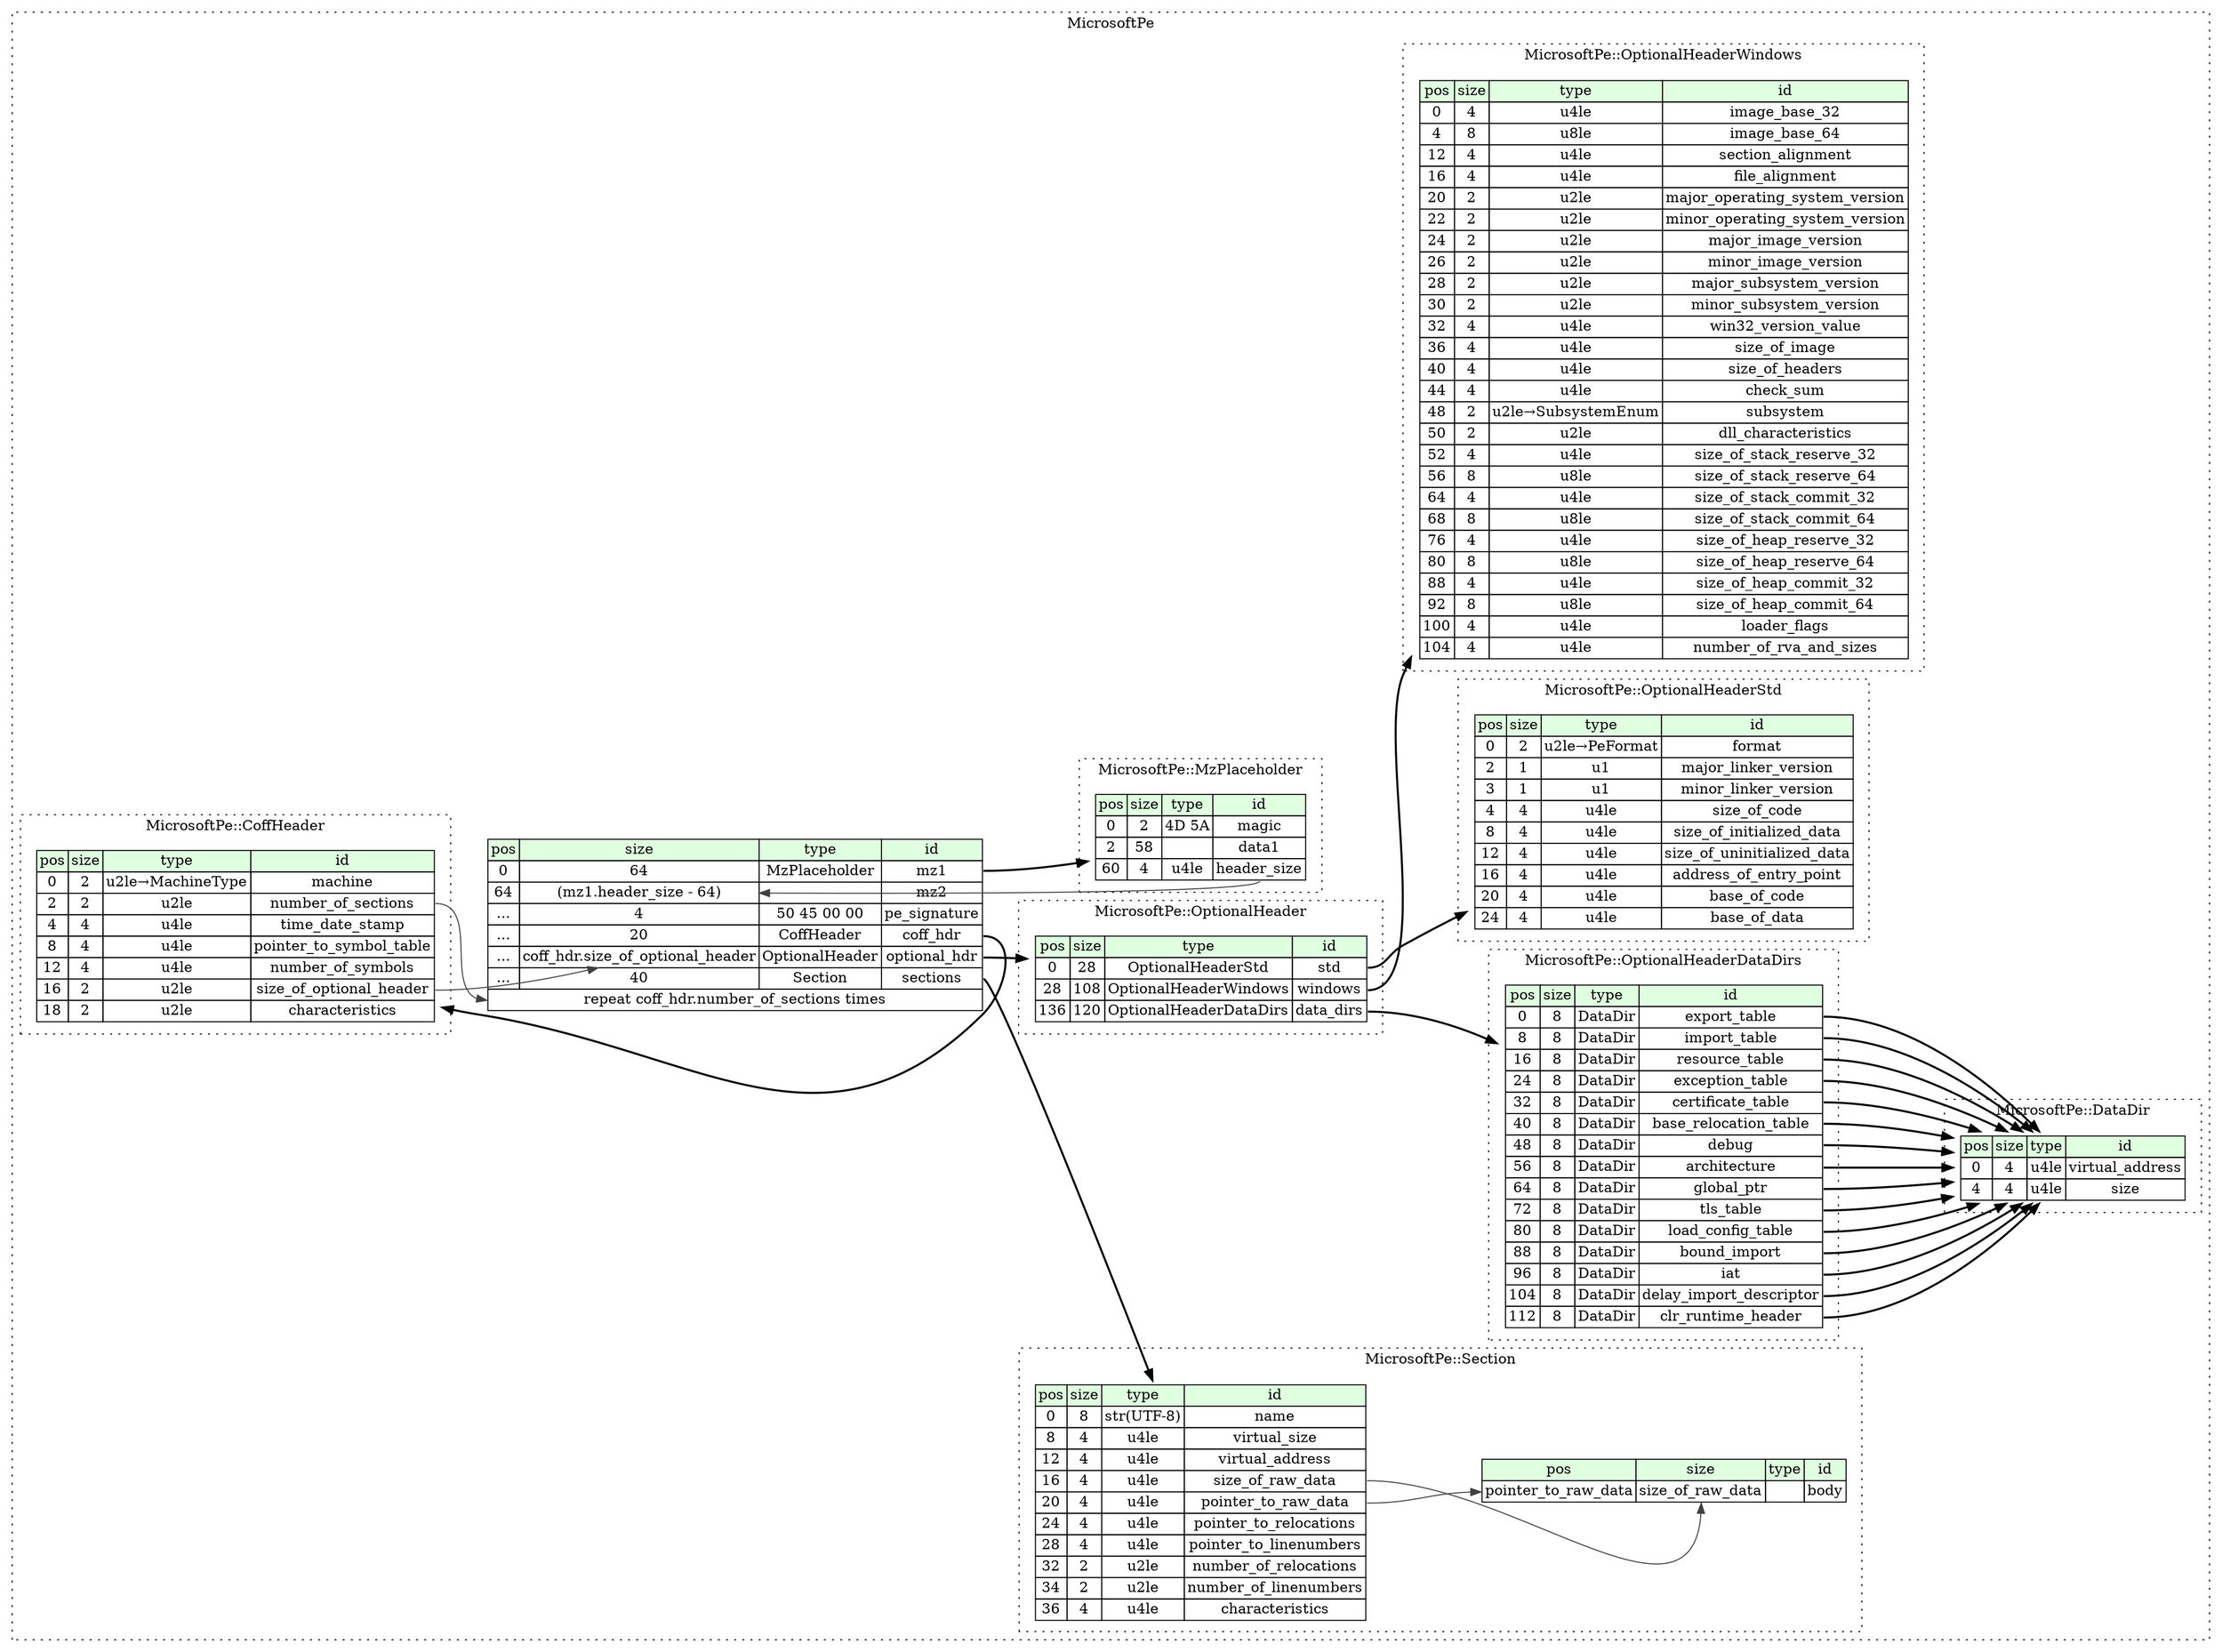 digraph {
	rankdir=LR;
	node [shape=plaintext];
	subgraph cluster__microsoft_pe {
		label="MicrosoftPe";
		graph[style=dotted];

		microsoft_pe__seq [label=<<TABLE BORDER="0" CELLBORDER="1" CELLSPACING="0">
			<TR><TD BGCOLOR="#E0FFE0">pos</TD><TD BGCOLOR="#E0FFE0">size</TD><TD BGCOLOR="#E0FFE0">type</TD><TD BGCOLOR="#E0FFE0">id</TD></TR>
			<TR><TD PORT="mz1_pos">0</TD><TD PORT="mz1_size">64</TD><TD>MzPlaceholder</TD><TD PORT="mz1_type">mz1</TD></TR>
			<TR><TD PORT="mz2_pos">64</TD><TD PORT="mz2_size">(mz1.header_size - 64)</TD><TD></TD><TD PORT="mz2_type">mz2</TD></TR>
			<TR><TD PORT="pe_signature_pos">...</TD><TD PORT="pe_signature_size">4</TD><TD>50 45 00 00</TD><TD PORT="pe_signature_type">pe_signature</TD></TR>
			<TR><TD PORT="coff_hdr_pos">...</TD><TD PORT="coff_hdr_size">20</TD><TD>CoffHeader</TD><TD PORT="coff_hdr_type">coff_hdr</TD></TR>
			<TR><TD PORT="optional_hdr_pos">...</TD><TD PORT="optional_hdr_size">coff_hdr.size_of_optional_header</TD><TD>OptionalHeader</TD><TD PORT="optional_hdr_type">optional_hdr</TD></TR>
			<TR><TD PORT="sections_pos">...</TD><TD PORT="sections_size">40</TD><TD>Section</TD><TD PORT="sections_type">sections</TD></TR>
			<TR><TD COLSPAN="4" PORT="sections__repeat">repeat coff_hdr.number_of_sections times</TD></TR>
		</TABLE>>];
		subgraph cluster__optional_header_windows {
			label="MicrosoftPe::OptionalHeaderWindows";
			graph[style=dotted];

			optional_header_windows__seq [label=<<TABLE BORDER="0" CELLBORDER="1" CELLSPACING="0">
				<TR><TD BGCOLOR="#E0FFE0">pos</TD><TD BGCOLOR="#E0FFE0">size</TD><TD BGCOLOR="#E0FFE0">type</TD><TD BGCOLOR="#E0FFE0">id</TD></TR>
				<TR><TD PORT="image_base_32_pos">0</TD><TD PORT="image_base_32_size">4</TD><TD>u4le</TD><TD PORT="image_base_32_type">image_base_32</TD></TR>
				<TR><TD PORT="image_base_64_pos">4</TD><TD PORT="image_base_64_size">8</TD><TD>u8le</TD><TD PORT="image_base_64_type">image_base_64</TD></TR>
				<TR><TD PORT="section_alignment_pos">12</TD><TD PORT="section_alignment_size">4</TD><TD>u4le</TD><TD PORT="section_alignment_type">section_alignment</TD></TR>
				<TR><TD PORT="file_alignment_pos">16</TD><TD PORT="file_alignment_size">4</TD><TD>u4le</TD><TD PORT="file_alignment_type">file_alignment</TD></TR>
				<TR><TD PORT="major_operating_system_version_pos">20</TD><TD PORT="major_operating_system_version_size">2</TD><TD>u2le</TD><TD PORT="major_operating_system_version_type">major_operating_system_version</TD></TR>
				<TR><TD PORT="minor_operating_system_version_pos">22</TD><TD PORT="minor_operating_system_version_size">2</TD><TD>u2le</TD><TD PORT="minor_operating_system_version_type">minor_operating_system_version</TD></TR>
				<TR><TD PORT="major_image_version_pos">24</TD><TD PORT="major_image_version_size">2</TD><TD>u2le</TD><TD PORT="major_image_version_type">major_image_version</TD></TR>
				<TR><TD PORT="minor_image_version_pos">26</TD><TD PORT="minor_image_version_size">2</TD><TD>u2le</TD><TD PORT="minor_image_version_type">minor_image_version</TD></TR>
				<TR><TD PORT="major_subsystem_version_pos">28</TD><TD PORT="major_subsystem_version_size">2</TD><TD>u2le</TD><TD PORT="major_subsystem_version_type">major_subsystem_version</TD></TR>
				<TR><TD PORT="minor_subsystem_version_pos">30</TD><TD PORT="minor_subsystem_version_size">2</TD><TD>u2le</TD><TD PORT="minor_subsystem_version_type">minor_subsystem_version</TD></TR>
				<TR><TD PORT="win32_version_value_pos">32</TD><TD PORT="win32_version_value_size">4</TD><TD>u4le</TD><TD PORT="win32_version_value_type">win32_version_value</TD></TR>
				<TR><TD PORT="size_of_image_pos">36</TD><TD PORT="size_of_image_size">4</TD><TD>u4le</TD><TD PORT="size_of_image_type">size_of_image</TD></TR>
				<TR><TD PORT="size_of_headers_pos">40</TD><TD PORT="size_of_headers_size">4</TD><TD>u4le</TD><TD PORT="size_of_headers_type">size_of_headers</TD></TR>
				<TR><TD PORT="check_sum_pos">44</TD><TD PORT="check_sum_size">4</TD><TD>u4le</TD><TD PORT="check_sum_type">check_sum</TD></TR>
				<TR><TD PORT="subsystem_pos">48</TD><TD PORT="subsystem_size">2</TD><TD>u2le→SubsystemEnum</TD><TD PORT="subsystem_type">subsystem</TD></TR>
				<TR><TD PORT="dll_characteristics_pos">50</TD><TD PORT="dll_characteristics_size">2</TD><TD>u2le</TD><TD PORT="dll_characteristics_type">dll_characteristics</TD></TR>
				<TR><TD PORT="size_of_stack_reserve_32_pos">52</TD><TD PORT="size_of_stack_reserve_32_size">4</TD><TD>u4le</TD><TD PORT="size_of_stack_reserve_32_type">size_of_stack_reserve_32</TD></TR>
				<TR><TD PORT="size_of_stack_reserve_64_pos">56</TD><TD PORT="size_of_stack_reserve_64_size">8</TD><TD>u8le</TD><TD PORT="size_of_stack_reserve_64_type">size_of_stack_reserve_64</TD></TR>
				<TR><TD PORT="size_of_stack_commit_32_pos">64</TD><TD PORT="size_of_stack_commit_32_size">4</TD><TD>u4le</TD><TD PORT="size_of_stack_commit_32_type">size_of_stack_commit_32</TD></TR>
				<TR><TD PORT="size_of_stack_commit_64_pos">68</TD><TD PORT="size_of_stack_commit_64_size">8</TD><TD>u8le</TD><TD PORT="size_of_stack_commit_64_type">size_of_stack_commit_64</TD></TR>
				<TR><TD PORT="size_of_heap_reserve_32_pos">76</TD><TD PORT="size_of_heap_reserve_32_size">4</TD><TD>u4le</TD><TD PORT="size_of_heap_reserve_32_type">size_of_heap_reserve_32</TD></TR>
				<TR><TD PORT="size_of_heap_reserve_64_pos">80</TD><TD PORT="size_of_heap_reserve_64_size">8</TD><TD>u8le</TD><TD PORT="size_of_heap_reserve_64_type">size_of_heap_reserve_64</TD></TR>
				<TR><TD PORT="size_of_heap_commit_32_pos">88</TD><TD PORT="size_of_heap_commit_32_size">4</TD><TD>u4le</TD><TD PORT="size_of_heap_commit_32_type">size_of_heap_commit_32</TD></TR>
				<TR><TD PORT="size_of_heap_commit_64_pos">92</TD><TD PORT="size_of_heap_commit_64_size">8</TD><TD>u8le</TD><TD PORT="size_of_heap_commit_64_type">size_of_heap_commit_64</TD></TR>
				<TR><TD PORT="loader_flags_pos">100</TD><TD PORT="loader_flags_size">4</TD><TD>u4le</TD><TD PORT="loader_flags_type">loader_flags</TD></TR>
				<TR><TD PORT="number_of_rva_and_sizes_pos">104</TD><TD PORT="number_of_rva_and_sizes_size">4</TD><TD>u4le</TD><TD PORT="number_of_rva_and_sizes_type">number_of_rva_and_sizes</TD></TR>
			</TABLE>>];
		}
		subgraph cluster__optional_header_data_dirs {
			label="MicrosoftPe::OptionalHeaderDataDirs";
			graph[style=dotted];

			optional_header_data_dirs__seq [label=<<TABLE BORDER="0" CELLBORDER="1" CELLSPACING="0">
				<TR><TD BGCOLOR="#E0FFE0">pos</TD><TD BGCOLOR="#E0FFE0">size</TD><TD BGCOLOR="#E0FFE0">type</TD><TD BGCOLOR="#E0FFE0">id</TD></TR>
				<TR><TD PORT="export_table_pos">0</TD><TD PORT="export_table_size">8</TD><TD>DataDir</TD><TD PORT="export_table_type">export_table</TD></TR>
				<TR><TD PORT="import_table_pos">8</TD><TD PORT="import_table_size">8</TD><TD>DataDir</TD><TD PORT="import_table_type">import_table</TD></TR>
				<TR><TD PORT="resource_table_pos">16</TD><TD PORT="resource_table_size">8</TD><TD>DataDir</TD><TD PORT="resource_table_type">resource_table</TD></TR>
				<TR><TD PORT="exception_table_pos">24</TD><TD PORT="exception_table_size">8</TD><TD>DataDir</TD><TD PORT="exception_table_type">exception_table</TD></TR>
				<TR><TD PORT="certificate_table_pos">32</TD><TD PORT="certificate_table_size">8</TD><TD>DataDir</TD><TD PORT="certificate_table_type">certificate_table</TD></TR>
				<TR><TD PORT="base_relocation_table_pos">40</TD><TD PORT="base_relocation_table_size">8</TD><TD>DataDir</TD><TD PORT="base_relocation_table_type">base_relocation_table</TD></TR>
				<TR><TD PORT="debug_pos">48</TD><TD PORT="debug_size">8</TD><TD>DataDir</TD><TD PORT="debug_type">debug</TD></TR>
				<TR><TD PORT="architecture_pos">56</TD><TD PORT="architecture_size">8</TD><TD>DataDir</TD><TD PORT="architecture_type">architecture</TD></TR>
				<TR><TD PORT="global_ptr_pos">64</TD><TD PORT="global_ptr_size">8</TD><TD>DataDir</TD><TD PORT="global_ptr_type">global_ptr</TD></TR>
				<TR><TD PORT="tls_table_pos">72</TD><TD PORT="tls_table_size">8</TD><TD>DataDir</TD><TD PORT="tls_table_type">tls_table</TD></TR>
				<TR><TD PORT="load_config_table_pos">80</TD><TD PORT="load_config_table_size">8</TD><TD>DataDir</TD><TD PORT="load_config_table_type">load_config_table</TD></TR>
				<TR><TD PORT="bound_import_pos">88</TD><TD PORT="bound_import_size">8</TD><TD>DataDir</TD><TD PORT="bound_import_type">bound_import</TD></TR>
				<TR><TD PORT="iat_pos">96</TD><TD PORT="iat_size">8</TD><TD>DataDir</TD><TD PORT="iat_type">iat</TD></TR>
				<TR><TD PORT="delay_import_descriptor_pos">104</TD><TD PORT="delay_import_descriptor_size">8</TD><TD>DataDir</TD><TD PORT="delay_import_descriptor_type">delay_import_descriptor</TD></TR>
				<TR><TD PORT="clr_runtime_header_pos">112</TD><TD PORT="clr_runtime_header_size">8</TD><TD>DataDir</TD><TD PORT="clr_runtime_header_type">clr_runtime_header</TD></TR>
			</TABLE>>];
		}
		subgraph cluster__data_dir {
			label="MicrosoftPe::DataDir";
			graph[style=dotted];

			data_dir__seq [label=<<TABLE BORDER="0" CELLBORDER="1" CELLSPACING="0">
				<TR><TD BGCOLOR="#E0FFE0">pos</TD><TD BGCOLOR="#E0FFE0">size</TD><TD BGCOLOR="#E0FFE0">type</TD><TD BGCOLOR="#E0FFE0">id</TD></TR>
				<TR><TD PORT="virtual_address_pos">0</TD><TD PORT="virtual_address_size">4</TD><TD>u4le</TD><TD PORT="virtual_address_type">virtual_address</TD></TR>
				<TR><TD PORT="size_pos">4</TD><TD PORT="size_size">4</TD><TD>u4le</TD><TD PORT="size_type">size</TD></TR>
			</TABLE>>];
		}
		subgraph cluster__optional_header {
			label="MicrosoftPe::OptionalHeader";
			graph[style=dotted];

			optional_header__seq [label=<<TABLE BORDER="0" CELLBORDER="1" CELLSPACING="0">
				<TR><TD BGCOLOR="#E0FFE0">pos</TD><TD BGCOLOR="#E0FFE0">size</TD><TD BGCOLOR="#E0FFE0">type</TD><TD BGCOLOR="#E0FFE0">id</TD></TR>
				<TR><TD PORT="std_pos">0</TD><TD PORT="std_size">28</TD><TD>OptionalHeaderStd</TD><TD PORT="std_type">std</TD></TR>
				<TR><TD PORT="windows_pos">28</TD><TD PORT="windows_size">108</TD><TD>OptionalHeaderWindows</TD><TD PORT="windows_type">windows</TD></TR>
				<TR><TD PORT="data_dirs_pos">136</TD><TD PORT="data_dirs_size">120</TD><TD>OptionalHeaderDataDirs</TD><TD PORT="data_dirs_type">data_dirs</TD></TR>
			</TABLE>>];
		}
		subgraph cluster__section {
			label="MicrosoftPe::Section";
			graph[style=dotted];

			section__seq [label=<<TABLE BORDER="0" CELLBORDER="1" CELLSPACING="0">
				<TR><TD BGCOLOR="#E0FFE0">pos</TD><TD BGCOLOR="#E0FFE0">size</TD><TD BGCOLOR="#E0FFE0">type</TD><TD BGCOLOR="#E0FFE0">id</TD></TR>
				<TR><TD PORT="name_pos">0</TD><TD PORT="name_size">8</TD><TD>str(UTF-8)</TD><TD PORT="name_type">name</TD></TR>
				<TR><TD PORT="virtual_size_pos">8</TD><TD PORT="virtual_size_size">4</TD><TD>u4le</TD><TD PORT="virtual_size_type">virtual_size</TD></TR>
				<TR><TD PORT="virtual_address_pos">12</TD><TD PORT="virtual_address_size">4</TD><TD>u4le</TD><TD PORT="virtual_address_type">virtual_address</TD></TR>
				<TR><TD PORT="size_of_raw_data_pos">16</TD><TD PORT="size_of_raw_data_size">4</TD><TD>u4le</TD><TD PORT="size_of_raw_data_type">size_of_raw_data</TD></TR>
				<TR><TD PORT="pointer_to_raw_data_pos">20</TD><TD PORT="pointer_to_raw_data_size">4</TD><TD>u4le</TD><TD PORT="pointer_to_raw_data_type">pointer_to_raw_data</TD></TR>
				<TR><TD PORT="pointer_to_relocations_pos">24</TD><TD PORT="pointer_to_relocations_size">4</TD><TD>u4le</TD><TD PORT="pointer_to_relocations_type">pointer_to_relocations</TD></TR>
				<TR><TD PORT="pointer_to_linenumbers_pos">28</TD><TD PORT="pointer_to_linenumbers_size">4</TD><TD>u4le</TD><TD PORT="pointer_to_linenumbers_type">pointer_to_linenumbers</TD></TR>
				<TR><TD PORT="number_of_relocations_pos">32</TD><TD PORT="number_of_relocations_size">2</TD><TD>u2le</TD><TD PORT="number_of_relocations_type">number_of_relocations</TD></TR>
				<TR><TD PORT="number_of_linenumbers_pos">34</TD><TD PORT="number_of_linenumbers_size">2</TD><TD>u2le</TD><TD PORT="number_of_linenumbers_type">number_of_linenumbers</TD></TR>
				<TR><TD PORT="characteristics_pos">36</TD><TD PORT="characteristics_size">4</TD><TD>u4le</TD><TD PORT="characteristics_type">characteristics</TD></TR>
			</TABLE>>];
			section__inst__body [label=<<TABLE BORDER="0" CELLBORDER="1" CELLSPACING="0">
				<TR><TD BGCOLOR="#E0FFE0">pos</TD><TD BGCOLOR="#E0FFE0">size</TD><TD BGCOLOR="#E0FFE0">type</TD><TD BGCOLOR="#E0FFE0">id</TD></TR>
				<TR><TD PORT="body_pos">pointer_to_raw_data</TD><TD PORT="body_size">size_of_raw_data</TD><TD></TD><TD PORT="body_type">body</TD></TR>
			</TABLE>>];
		}
		subgraph cluster__mz_placeholder {
			label="MicrosoftPe::MzPlaceholder";
			graph[style=dotted];

			mz_placeholder__seq [label=<<TABLE BORDER="0" CELLBORDER="1" CELLSPACING="0">
				<TR><TD BGCOLOR="#E0FFE0">pos</TD><TD BGCOLOR="#E0FFE0">size</TD><TD BGCOLOR="#E0FFE0">type</TD><TD BGCOLOR="#E0FFE0">id</TD></TR>
				<TR><TD PORT="magic_pos">0</TD><TD PORT="magic_size">2</TD><TD>4D 5A</TD><TD PORT="magic_type">magic</TD></TR>
				<TR><TD PORT="data1_pos">2</TD><TD PORT="data1_size">58</TD><TD></TD><TD PORT="data1_type">data1</TD></TR>
				<TR><TD PORT="header_size_pos">60</TD><TD PORT="header_size_size">4</TD><TD>u4le</TD><TD PORT="header_size_type">header_size</TD></TR>
			</TABLE>>];
		}
		subgraph cluster__optional_header_std {
			label="MicrosoftPe::OptionalHeaderStd";
			graph[style=dotted];

			optional_header_std__seq [label=<<TABLE BORDER="0" CELLBORDER="1" CELLSPACING="0">
				<TR><TD BGCOLOR="#E0FFE0">pos</TD><TD BGCOLOR="#E0FFE0">size</TD><TD BGCOLOR="#E0FFE0">type</TD><TD BGCOLOR="#E0FFE0">id</TD></TR>
				<TR><TD PORT="format_pos">0</TD><TD PORT="format_size">2</TD><TD>u2le→PeFormat</TD><TD PORT="format_type">format</TD></TR>
				<TR><TD PORT="major_linker_version_pos">2</TD><TD PORT="major_linker_version_size">1</TD><TD>u1</TD><TD PORT="major_linker_version_type">major_linker_version</TD></TR>
				<TR><TD PORT="minor_linker_version_pos">3</TD><TD PORT="minor_linker_version_size">1</TD><TD>u1</TD><TD PORT="minor_linker_version_type">minor_linker_version</TD></TR>
				<TR><TD PORT="size_of_code_pos">4</TD><TD PORT="size_of_code_size">4</TD><TD>u4le</TD><TD PORT="size_of_code_type">size_of_code</TD></TR>
				<TR><TD PORT="size_of_initialized_data_pos">8</TD><TD PORT="size_of_initialized_data_size">4</TD><TD>u4le</TD><TD PORT="size_of_initialized_data_type">size_of_initialized_data</TD></TR>
				<TR><TD PORT="size_of_uninitialized_data_pos">12</TD><TD PORT="size_of_uninitialized_data_size">4</TD><TD>u4le</TD><TD PORT="size_of_uninitialized_data_type">size_of_uninitialized_data</TD></TR>
				<TR><TD PORT="address_of_entry_point_pos">16</TD><TD PORT="address_of_entry_point_size">4</TD><TD>u4le</TD><TD PORT="address_of_entry_point_type">address_of_entry_point</TD></TR>
				<TR><TD PORT="base_of_code_pos">20</TD><TD PORT="base_of_code_size">4</TD><TD>u4le</TD><TD PORT="base_of_code_type">base_of_code</TD></TR>
				<TR><TD PORT="base_of_data_pos">24</TD><TD PORT="base_of_data_size">4</TD><TD>u4le</TD><TD PORT="base_of_data_type">base_of_data</TD></TR>
			</TABLE>>];
		}
		subgraph cluster__coff_header {
			label="MicrosoftPe::CoffHeader";
			graph[style=dotted];

			coff_header__seq [label=<<TABLE BORDER="0" CELLBORDER="1" CELLSPACING="0">
				<TR><TD BGCOLOR="#E0FFE0">pos</TD><TD BGCOLOR="#E0FFE0">size</TD><TD BGCOLOR="#E0FFE0">type</TD><TD BGCOLOR="#E0FFE0">id</TD></TR>
				<TR><TD PORT="machine_pos">0</TD><TD PORT="machine_size">2</TD><TD>u2le→MachineType</TD><TD PORT="machine_type">machine</TD></TR>
				<TR><TD PORT="number_of_sections_pos">2</TD><TD PORT="number_of_sections_size">2</TD><TD>u2le</TD><TD PORT="number_of_sections_type">number_of_sections</TD></TR>
				<TR><TD PORT="time_date_stamp_pos">4</TD><TD PORT="time_date_stamp_size">4</TD><TD>u4le</TD><TD PORT="time_date_stamp_type">time_date_stamp</TD></TR>
				<TR><TD PORT="pointer_to_symbol_table_pos">8</TD><TD PORT="pointer_to_symbol_table_size">4</TD><TD>u4le</TD><TD PORT="pointer_to_symbol_table_type">pointer_to_symbol_table</TD></TR>
				<TR><TD PORT="number_of_symbols_pos">12</TD><TD PORT="number_of_symbols_size">4</TD><TD>u4le</TD><TD PORT="number_of_symbols_type">number_of_symbols</TD></TR>
				<TR><TD PORT="size_of_optional_header_pos">16</TD><TD PORT="size_of_optional_header_size">2</TD><TD>u2le</TD><TD PORT="size_of_optional_header_type">size_of_optional_header</TD></TR>
				<TR><TD PORT="characteristics_pos">18</TD><TD PORT="characteristics_size">2</TD><TD>u2le</TD><TD PORT="characteristics_type">characteristics</TD></TR>
			</TABLE>>];
		}
	}
	microsoft_pe__seq:mz1_type -> mz_placeholder__seq [style=bold];
	mz_placeholder__seq:header_size_type -> microsoft_pe__seq:mz2_size [color="#404040"];
	microsoft_pe__seq:coff_hdr_type -> coff_header__seq [style=bold];
	coff_header__seq:size_of_optional_header_type -> microsoft_pe__seq:optional_hdr_size [color="#404040"];
	microsoft_pe__seq:optional_hdr_type -> optional_header__seq [style=bold];
	microsoft_pe__seq:sections_type -> section__seq [style=bold];
	coff_header__seq:number_of_sections_type -> microsoft_pe__seq:sections__repeat [color="#404040"];
	optional_header_data_dirs__seq:export_table_type -> data_dir__seq [style=bold];
	optional_header_data_dirs__seq:import_table_type -> data_dir__seq [style=bold];
	optional_header_data_dirs__seq:resource_table_type -> data_dir__seq [style=bold];
	optional_header_data_dirs__seq:exception_table_type -> data_dir__seq [style=bold];
	optional_header_data_dirs__seq:certificate_table_type -> data_dir__seq [style=bold];
	optional_header_data_dirs__seq:base_relocation_table_type -> data_dir__seq [style=bold];
	optional_header_data_dirs__seq:debug_type -> data_dir__seq [style=bold];
	optional_header_data_dirs__seq:architecture_type -> data_dir__seq [style=bold];
	optional_header_data_dirs__seq:global_ptr_type -> data_dir__seq [style=bold];
	optional_header_data_dirs__seq:tls_table_type -> data_dir__seq [style=bold];
	optional_header_data_dirs__seq:load_config_table_type -> data_dir__seq [style=bold];
	optional_header_data_dirs__seq:bound_import_type -> data_dir__seq [style=bold];
	optional_header_data_dirs__seq:iat_type -> data_dir__seq [style=bold];
	optional_header_data_dirs__seq:delay_import_descriptor_type -> data_dir__seq [style=bold];
	optional_header_data_dirs__seq:clr_runtime_header_type -> data_dir__seq [style=bold];
	optional_header__seq:std_type -> optional_header_std__seq [style=bold];
	optional_header__seq:windows_type -> optional_header_windows__seq [style=bold];
	optional_header__seq:data_dirs_type -> optional_header_data_dirs__seq [style=bold];
	section__seq:pointer_to_raw_data_type -> section__inst__body:body_pos [color="#404040"];
	section__seq:size_of_raw_data_type -> section__inst__body:body_size [color="#404040"];
}
